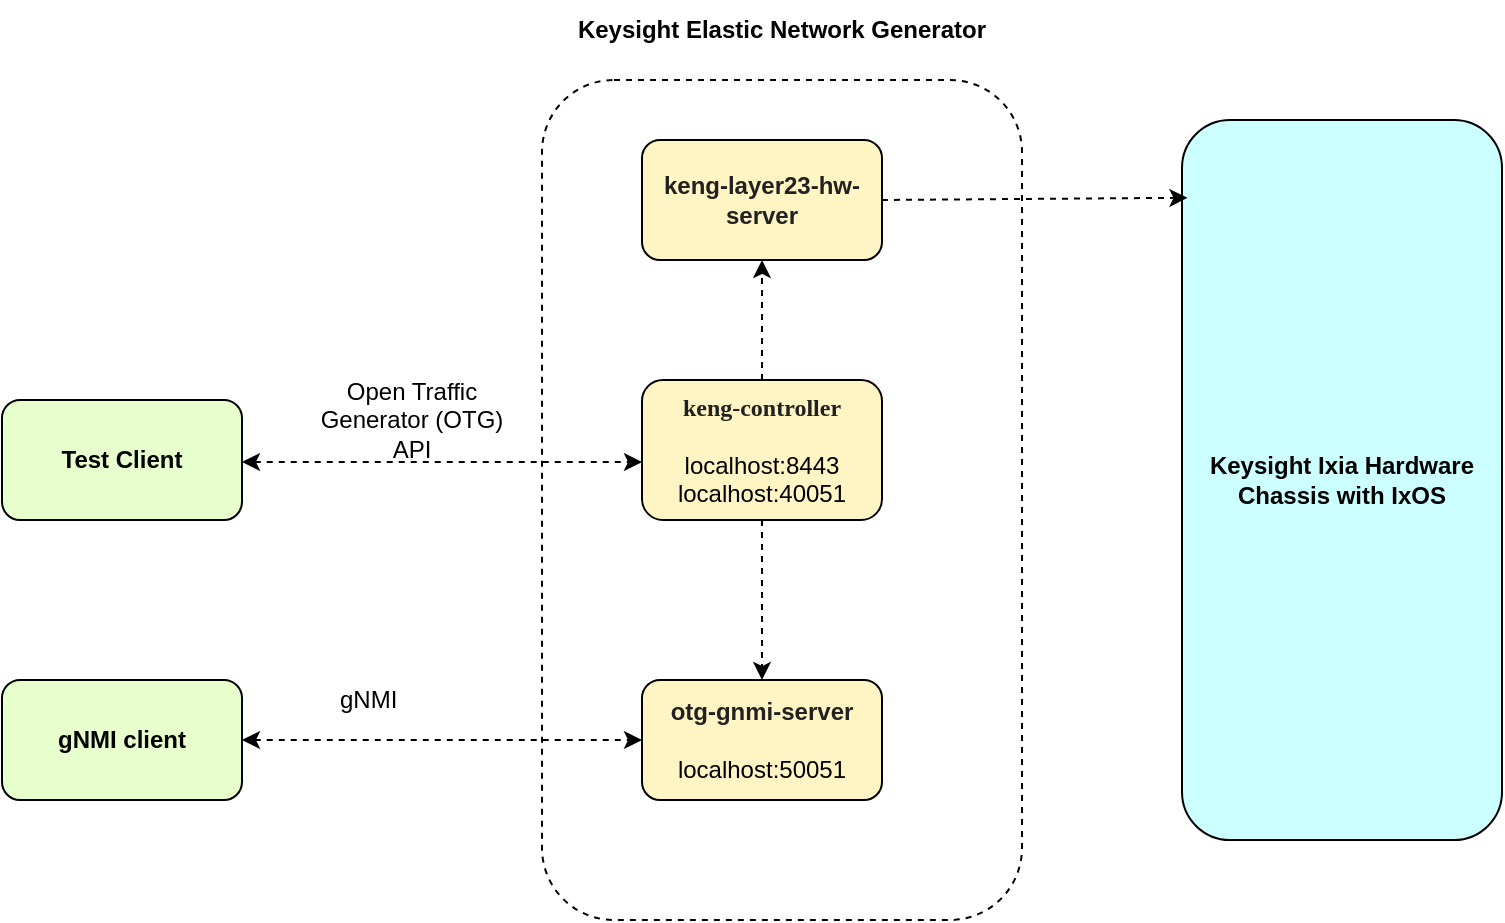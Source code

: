 <mxfile>
    <diagram name="Page-1" id="kdscWATnTdKI_hbdzj3E">
        <mxGraphModel dx="714" dy="571" grid="1" gridSize="10" guides="0" tooltips="1" connect="1" arrows="1" fold="1" page="1" pageScale="1" pageWidth="850" pageHeight="1100" math="0" shadow="0">
            <root>
                <mxCell id="0"/>
                <mxCell id="1" parent="0"/>
                <mxCell id="bLDb5Kxm9XP_twkMBnbg-3" value="Test Client" style="rounded=1;whiteSpace=wrap;html=1;fillColor=#E6FFCC;fontStyle=1" parent="1" vertex="1">
                    <mxGeometry x="60" y="200" width="120" height="60" as="geometry"/>
                </mxCell>
                <mxCell id="bLDb5Kxm9XP_twkMBnbg-4" value="gNMI client" style="rounded=1;whiteSpace=wrap;html=1;fillColor=#E6FFCC;fontStyle=1" parent="1" vertex="1">
                    <mxGeometry x="60" y="340" width="120" height="60" as="geometry"/>
                </mxCell>
                <mxCell id="bLDb5Kxm9XP_twkMBnbg-9" value="" style="rounded=1;whiteSpace=wrap;html=1;dashed=1;" parent="1" vertex="1">
                    <mxGeometry x="330" y="40" width="240" height="420" as="geometry"/>
                </mxCell>
                <mxCell id="bLDb5Kxm9XP_twkMBnbg-5" value="&lt;span style=&quot;color: rgb(33, 33, 33);&quot;&gt;&lt;font style=&quot;font-size: 12px;&quot;&gt;keng-layer23-hw-server&lt;/font&gt;&lt;/span&gt;" style="rounded=1;whiteSpace=wrap;html=1;fontStyle=1;fillColor=#FFF4C3;" parent="1" vertex="1">
                    <mxGeometry x="380" y="70" width="120" height="60" as="geometry"/>
                </mxCell>
                <mxCell id="bLDb5Kxm9XP_twkMBnbg-19" style="edgeStyle=orthogonalEdgeStyle;rounded=0;orthogonalLoop=1;jettySize=auto;html=1;entryX=0.5;entryY=0;entryDx=0;entryDy=0;dashed=1;" parent="1" source="bLDb5Kxm9XP_twkMBnbg-6" target="bLDb5Kxm9XP_twkMBnbg-7" edge="1">
                    <mxGeometry relative="1" as="geometry">
                        <Array as="points">
                            <mxPoint x="440" y="280"/>
                            <mxPoint x="440" y="280"/>
                        </Array>
                    </mxGeometry>
                </mxCell>
                <mxCell id="bLDb5Kxm9XP_twkMBnbg-29" value="" style="edgeStyle=orthogonalEdgeStyle;rounded=0;orthogonalLoop=1;jettySize=auto;html=1;dashed=1;" parent="1" source="bLDb5Kxm9XP_twkMBnbg-6" target="bLDb5Kxm9XP_twkMBnbg-5" edge="1">
                    <mxGeometry relative="1" as="geometry"/>
                </mxCell>
                <mxCell id="bLDb5Kxm9XP_twkMBnbg-6" value="&lt;span style=&quot;font-family: Consolas; color: rgb(33, 33, 33);&quot;&gt;keng-controller&lt;/span&gt;&lt;br&gt;&lt;br&gt;&lt;span style=&quot;font-weight: normal;&quot;&gt;localhost:8443&lt;br&gt;localhost:40051&lt;/span&gt;" style="rounded=1;whiteSpace=wrap;html=1;fontStyle=1;fillColor=#FFF4C3;" parent="1" vertex="1">
                    <mxGeometry x="380" y="190" width="120" height="70" as="geometry"/>
                </mxCell>
                <mxCell id="bLDb5Kxm9XP_twkMBnbg-7" value="&lt;span style=&quot;color: rgb(33, 33, 33);&quot;&gt;&lt;b style=&quot;&quot;&gt;&lt;font style=&quot;font-size: 12px;&quot;&gt;otg-gnmi-server&lt;/font&gt;&lt;/b&gt;&lt;/span&gt;&lt;br&gt;&lt;br&gt;localhost:50051" style="rounded=1;whiteSpace=wrap;html=1;fillColor=#FFF4C3;" parent="1" vertex="1">
                    <mxGeometry x="380" y="340" width="120" height="60" as="geometry"/>
                </mxCell>
                <mxCell id="bLDb5Kxm9XP_twkMBnbg-13" value="&lt;b&gt;Keysight Ixia Hardware Chassis with IxOS&lt;/b&gt;" style="rounded=1;whiteSpace=wrap;html=1;fillColor=#CCFFFF;" parent="1" vertex="1">
                    <mxGeometry x="650" y="60" width="160" height="360" as="geometry"/>
                </mxCell>
                <mxCell id="bLDb5Kxm9XP_twkMBnbg-14" value="" style="endArrow=classic;html=1;rounded=0;exitX=0.25;exitY=1;exitDx=0;exitDy=0;entryX=0.017;entryY=0.108;entryDx=0;entryDy=0;entryPerimeter=0;dashed=1;" parent="1" target="bLDb5Kxm9XP_twkMBnbg-13" edge="1">
                    <mxGeometry width="50" height="50" relative="1" as="geometry">
                        <mxPoint x="500" y="100" as="sourcePoint"/>
                        <mxPoint x="540" y="170" as="targetPoint"/>
                    </mxGeometry>
                </mxCell>
                <mxCell id="bLDb5Kxm9XP_twkMBnbg-20" value="Keysight Elastic Network Generator" style="whiteSpace=wrap;html=1;strokeColor=none;fontStyle=1" parent="1" vertex="1">
                    <mxGeometry x="340" width="220" height="30" as="geometry"/>
                </mxCell>
                <mxCell id="bLDb5Kxm9XP_twkMBnbg-22" value="" style="endArrow=classic;startArrow=classic;html=1;rounded=0;dashed=1;" parent="1" edge="1">
                    <mxGeometry width="50" height="50" relative="1" as="geometry">
                        <mxPoint x="180" y="230.96" as="sourcePoint"/>
                        <mxPoint x="380" y="231" as="targetPoint"/>
                    </mxGeometry>
                </mxCell>
                <mxCell id="bLDb5Kxm9XP_twkMBnbg-25" value="" style="endArrow=classic;startArrow=classic;html=1;rounded=0;dashed=1;exitX=1;exitY=0.5;exitDx=0;exitDy=0;" parent="1" source="bLDb5Kxm9XP_twkMBnbg-4" edge="1">
                    <mxGeometry width="50" height="50" relative="1" as="geometry">
                        <mxPoint x="190" y="370" as="sourcePoint"/>
                        <mxPoint x="380" y="370" as="targetPoint"/>
                    </mxGeometry>
                </mxCell>
                <mxCell id="bLDb5Kxm9XP_twkMBnbg-31" value="Open Traffic Generator (OTG) API" style="rounded=0;whiteSpace=wrap;html=1;strokeColor=none;" parent="1" vertex="1">
                    <mxGeometry x="210" y="190" width="110" height="40" as="geometry"/>
                </mxCell>
                <mxCell id="bLDb5Kxm9XP_twkMBnbg-33" value="gNMI&amp;nbsp;" style="rounded=0;whiteSpace=wrap;html=1;strokeColor=none;" parent="1" vertex="1">
                    <mxGeometry x="190" y="340" width="110" height="20" as="geometry"/>
                </mxCell>
            </root>
        </mxGraphModel>
    </diagram>
</mxfile>